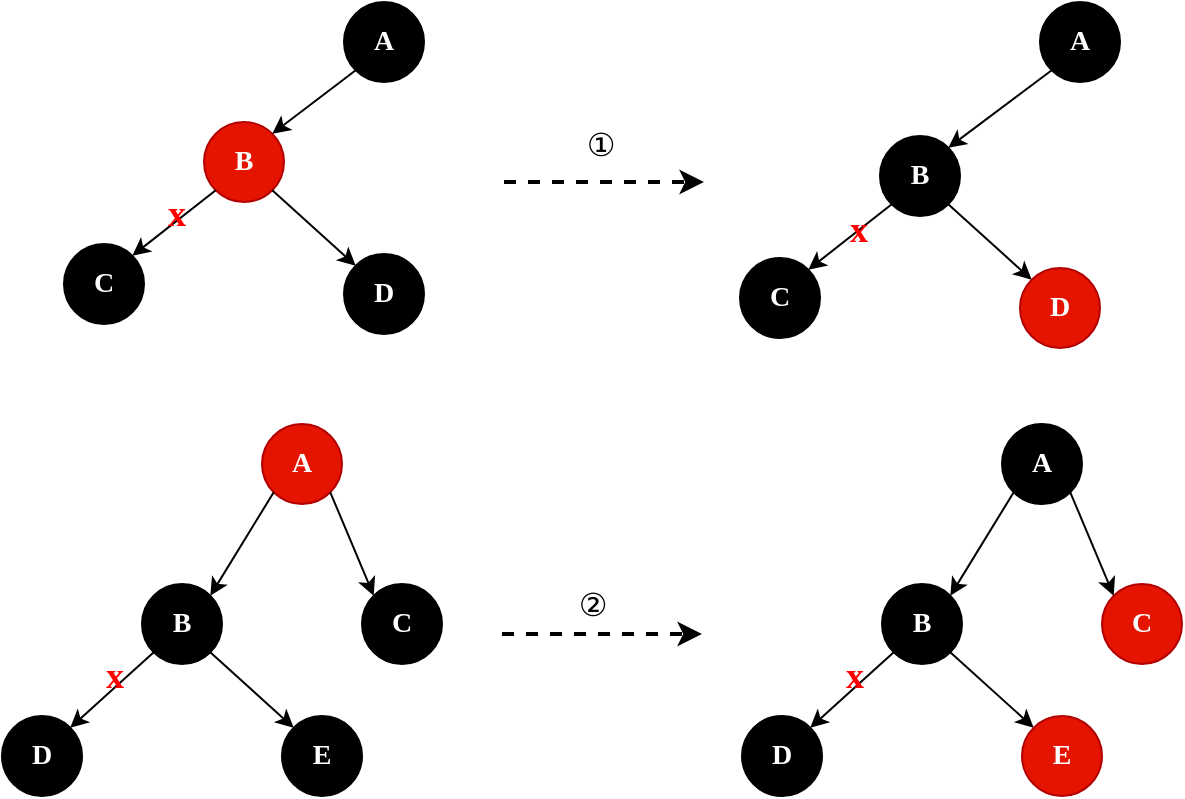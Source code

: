 <mxfile version="21.2.8" type="device">
  <diagram name="Page-1" id="Dp2LCQyxZGAmDatRVv9P">
    <mxGraphModel dx="1931" dy="669" grid="1" gridSize="10" guides="1" tooltips="1" connect="1" arrows="1" fold="1" page="1" pageScale="1" pageWidth="827" pageHeight="1169" math="0" shadow="0">
      <root>
        <mxCell id="0" />
        <mxCell id="1" parent="0" />
        <mxCell id="cPJQanP_NMV2ZF2t2-Fl-1" value="&lt;font size=&quot;1&quot; style=&quot;&quot; color=&quot;#ffffff&quot; face=&quot;Verdana&quot;&gt;&lt;b style=&quot;font-size: 14px;&quot;&gt;B&lt;/b&gt;&lt;/font&gt;" style="ellipse;whiteSpace=wrap;html=1;aspect=fixed;fillColor=#e51400;fontColor=#ffffff;strokeColor=#B20000;" parent="1" vertex="1">
          <mxGeometry x="50" y="200" width="40" height="40" as="geometry" />
        </mxCell>
        <mxCell id="cPJQanP_NMV2ZF2t2-Fl-2" value="&lt;font size=&quot;1&quot; style=&quot;&quot; color=&quot;#ffffff&quot; face=&quot;Verdana&quot;&gt;&lt;b style=&quot;font-size: 14px;&quot;&gt;C&lt;/b&gt;&lt;/font&gt;" style="ellipse;whiteSpace=wrap;html=1;aspect=fixed;fillColor=#000000;" parent="1" vertex="1">
          <mxGeometry x="-20" y="261" width="40" height="40" as="geometry" />
        </mxCell>
        <mxCell id="cPJQanP_NMV2ZF2t2-Fl-3" value="" style="endArrow=classic;html=1;rounded=0;exitX=0;exitY=1;exitDx=0;exitDy=0;entryX=1;entryY=0;entryDx=0;entryDy=0;" parent="1" source="cPJQanP_NMV2ZF2t2-Fl-1" target="cPJQanP_NMV2ZF2t2-Fl-2" edge="1">
          <mxGeometry width="50" height="50" relative="1" as="geometry">
            <mxPoint x="319" y="330" as="sourcePoint" />
            <mxPoint x="13.142" y="265.858" as="targetPoint" />
          </mxGeometry>
        </mxCell>
        <mxCell id="cPJQanP_NMV2ZF2t2-Fl-5" value="" style="endArrow=classic;html=1;rounded=0;exitX=1;exitY=1;exitDx=0;exitDy=0;entryX=0;entryY=0;entryDx=0;entryDy=0;" parent="1" source="cPJQanP_NMV2ZF2t2-Fl-1" target="cPJQanP_NMV2ZF2t2-Fl-6" edge="1">
          <mxGeometry width="50" height="50" relative="1" as="geometry">
            <mxPoint x="319" y="330" as="sourcePoint" />
            <mxPoint x="171.617" y="272.122" as="targetPoint" />
          </mxGeometry>
        </mxCell>
        <mxCell id="cPJQanP_NMV2ZF2t2-Fl-6" value="&lt;font size=&quot;1&quot; style=&quot;&quot; color=&quot;#ffffff&quot; face=&quot;Verdana&quot;&gt;&lt;b style=&quot;font-size: 14px;&quot;&gt;D&lt;/b&gt;&lt;/font&gt;" style="ellipse;whiteSpace=wrap;html=1;aspect=fixed;fillColor=#000000;" parent="1" vertex="1">
          <mxGeometry x="120" y="266" width="40" height="40" as="geometry" />
        </mxCell>
        <mxCell id="K3IvD1-hRMfwmRw_c2fl-26" value="&lt;font size=&quot;1&quot; style=&quot;&quot; color=&quot;#ffffff&quot; face=&quot;Verdana&quot;&gt;&lt;b style=&quot;font-size: 14px;&quot;&gt;A&lt;/b&gt;&lt;/font&gt;" style="ellipse;whiteSpace=wrap;html=1;aspect=fixed;fillColor=#000000;" vertex="1" parent="1">
          <mxGeometry x="120" y="140" width="40" height="40" as="geometry" />
        </mxCell>
        <mxCell id="K3IvD1-hRMfwmRw_c2fl-27" value="" style="endArrow=classic;html=1;rounded=0;exitX=0;exitY=1;exitDx=0;exitDy=0;entryX=1;entryY=0;entryDx=0;entryDy=0;" edge="1" parent="1" source="K3IvD1-hRMfwmRw_c2fl-26" target="cPJQanP_NMV2ZF2t2-Fl-1">
          <mxGeometry width="50" height="50" relative="1" as="geometry">
            <mxPoint x="230" y="330" as="sourcePoint" />
            <mxPoint x="280" y="280" as="targetPoint" />
          </mxGeometry>
        </mxCell>
        <mxCell id="K3IvD1-hRMfwmRw_c2fl-28" value="&lt;font size=&quot;1&quot; style=&quot;&quot; color=&quot;#ffffff&quot; face=&quot;Verdana&quot;&gt;&lt;b style=&quot;font-size: 14px;&quot;&gt;B&lt;/b&gt;&lt;/font&gt;" style="ellipse;whiteSpace=wrap;html=1;aspect=fixed;fillColor=#000000;fontColor=#ffffff;strokeColor=#000000;" vertex="1" parent="1">
          <mxGeometry x="388" y="207" width="40" height="40" as="geometry" />
        </mxCell>
        <mxCell id="K3IvD1-hRMfwmRw_c2fl-29" value="&lt;font size=&quot;1&quot; style=&quot;&quot; color=&quot;#ffffff&quot; face=&quot;Verdana&quot;&gt;&lt;b style=&quot;font-size: 14px;&quot;&gt;C&lt;/b&gt;&lt;/font&gt;" style="ellipse;whiteSpace=wrap;html=1;aspect=fixed;fillColor=#000000;" vertex="1" parent="1">
          <mxGeometry x="318" y="268" width="40" height="40" as="geometry" />
        </mxCell>
        <mxCell id="K3IvD1-hRMfwmRw_c2fl-30" value="" style="endArrow=classic;html=1;rounded=0;exitX=0;exitY=1;exitDx=0;exitDy=0;entryX=1;entryY=0;entryDx=0;entryDy=0;" edge="1" parent="1" source="K3IvD1-hRMfwmRw_c2fl-28" target="K3IvD1-hRMfwmRw_c2fl-29">
          <mxGeometry width="50" height="50" relative="1" as="geometry">
            <mxPoint x="657" y="337" as="sourcePoint" />
            <mxPoint x="351.142" y="272.858" as="targetPoint" />
          </mxGeometry>
        </mxCell>
        <mxCell id="K3IvD1-hRMfwmRw_c2fl-31" value="" style="endArrow=classic;html=1;rounded=0;exitX=1;exitY=1;exitDx=0;exitDy=0;entryX=0;entryY=0;entryDx=0;entryDy=0;" edge="1" parent="1" source="K3IvD1-hRMfwmRw_c2fl-28" target="K3IvD1-hRMfwmRw_c2fl-32">
          <mxGeometry width="50" height="50" relative="1" as="geometry">
            <mxPoint x="657" y="337" as="sourcePoint" />
            <mxPoint x="509.617" y="279.122" as="targetPoint" />
          </mxGeometry>
        </mxCell>
        <mxCell id="K3IvD1-hRMfwmRw_c2fl-32" value="&lt;font size=&quot;1&quot; style=&quot;&quot; color=&quot;#ffffff&quot; face=&quot;Verdana&quot;&gt;&lt;b style=&quot;font-size: 14px;&quot;&gt;D&lt;/b&gt;&lt;/font&gt;" style="ellipse;whiteSpace=wrap;html=1;aspect=fixed;fillColor=#e51400;fontColor=#ffffff;strokeColor=#B20000;" vertex="1" parent="1">
          <mxGeometry x="458" y="273" width="40" height="40" as="geometry" />
        </mxCell>
        <mxCell id="K3IvD1-hRMfwmRw_c2fl-33" value="&lt;font size=&quot;1&quot; style=&quot;&quot; color=&quot;#ffffff&quot; face=&quot;Verdana&quot;&gt;&lt;b style=&quot;font-size: 14px;&quot;&gt;A&lt;/b&gt;&lt;/font&gt;" style="ellipse;whiteSpace=wrap;html=1;aspect=fixed;fillColor=#000000;" vertex="1" parent="1">
          <mxGeometry x="468" y="140" width="40" height="40" as="geometry" />
        </mxCell>
        <mxCell id="K3IvD1-hRMfwmRw_c2fl-34" value="" style="endArrow=classic;html=1;rounded=0;exitX=0;exitY=1;exitDx=0;exitDy=0;entryX=1;entryY=0;entryDx=0;entryDy=0;" edge="1" parent="1" source="K3IvD1-hRMfwmRw_c2fl-33" target="K3IvD1-hRMfwmRw_c2fl-28">
          <mxGeometry width="50" height="50" relative="1" as="geometry">
            <mxPoint x="568" y="337" as="sourcePoint" />
            <mxPoint x="618" y="287" as="targetPoint" />
          </mxGeometry>
        </mxCell>
        <mxCell id="K3IvD1-hRMfwmRw_c2fl-35" value="" style="endArrow=classic;html=1;rounded=0;dashed=1;strokeWidth=2;" edge="1" parent="1">
          <mxGeometry width="50" height="50" relative="1" as="geometry">
            <mxPoint x="200" y="230" as="sourcePoint" />
            <mxPoint x="300" y="230" as="targetPoint" />
          </mxGeometry>
        </mxCell>
        <mxCell id="K3IvD1-hRMfwmRw_c2fl-36" value="&lt;font face=&quot;Verdana&quot; size=&quot;1&quot; color=&quot;#ff0000&quot; style=&quot;&quot;&gt;&lt;b style=&quot;font-size: 18px;&quot;&gt;x&lt;/b&gt;&lt;/font&gt;" style="text;html=1;align=center;verticalAlign=middle;resizable=0;points=[];autosize=1;strokeColor=none;fillColor=none;" vertex="1" parent="1">
          <mxGeometry x="16" y="226" width="40" height="40" as="geometry" />
        </mxCell>
        <mxCell id="K3IvD1-hRMfwmRw_c2fl-38" value="&lt;font face=&quot;Verdana&quot; size=&quot;1&quot; color=&quot;#ff0000&quot; style=&quot;&quot;&gt;&lt;b style=&quot;font-size: 18px;&quot;&gt;x&lt;/b&gt;&lt;/font&gt;" style="text;html=1;align=center;verticalAlign=middle;resizable=0;points=[];autosize=1;strokeColor=none;fillColor=none;" vertex="1" parent="1">
          <mxGeometry x="357" y="234" width="40" height="40" as="geometry" />
        </mxCell>
        <mxCell id="K3IvD1-hRMfwmRw_c2fl-39" value="&lt;font size=&quot;1&quot; style=&quot;&quot; color=&quot;#ffffff&quot; face=&quot;Verdana&quot;&gt;&lt;b style=&quot;font-size: 14px;&quot;&gt;B&lt;/b&gt;&lt;/font&gt;" style="ellipse;whiteSpace=wrap;html=1;aspect=fixed;fillColor=#000000;fontColor=#ffffff;strokeColor=#000000;" vertex="1" parent="1">
          <mxGeometry x="19" y="431" width="40" height="40" as="geometry" />
        </mxCell>
        <mxCell id="K3IvD1-hRMfwmRw_c2fl-40" value="&lt;font size=&quot;1&quot; style=&quot;&quot; color=&quot;#ffffff&quot; face=&quot;Verdana&quot;&gt;&lt;b style=&quot;font-size: 14px;&quot;&gt;D&lt;/b&gt;&lt;/font&gt;" style="ellipse;whiteSpace=wrap;html=1;aspect=fixed;fillColor=#000000;" vertex="1" parent="1">
          <mxGeometry x="-51" y="497" width="40" height="40" as="geometry" />
        </mxCell>
        <mxCell id="K3IvD1-hRMfwmRw_c2fl-41" value="" style="endArrow=classic;html=1;rounded=0;exitX=0;exitY=1;exitDx=0;exitDy=0;entryX=1;entryY=0;entryDx=0;entryDy=0;" edge="1" parent="1" source="K3IvD1-hRMfwmRw_c2fl-39" target="K3IvD1-hRMfwmRw_c2fl-40">
          <mxGeometry width="50" height="50" relative="1" as="geometry">
            <mxPoint x="288" y="561" as="sourcePoint" />
            <mxPoint x="-17.858" y="496.858" as="targetPoint" />
          </mxGeometry>
        </mxCell>
        <mxCell id="K3IvD1-hRMfwmRw_c2fl-42" value="" style="endArrow=classic;html=1;rounded=0;exitX=1;exitY=1;exitDx=0;exitDy=0;entryX=0;entryY=0;entryDx=0;entryDy=0;" edge="1" parent="1" source="K3IvD1-hRMfwmRw_c2fl-39" target="K3IvD1-hRMfwmRw_c2fl-43">
          <mxGeometry width="50" height="50" relative="1" as="geometry">
            <mxPoint x="288" y="561" as="sourcePoint" />
            <mxPoint x="140.617" y="503.122" as="targetPoint" />
          </mxGeometry>
        </mxCell>
        <mxCell id="K3IvD1-hRMfwmRw_c2fl-43" value="&lt;font size=&quot;1&quot; style=&quot;&quot; color=&quot;#ffffff&quot; face=&quot;Verdana&quot;&gt;&lt;b style=&quot;font-size: 14px;&quot;&gt;E&lt;/b&gt;&lt;/font&gt;" style="ellipse;whiteSpace=wrap;html=1;aspect=fixed;fillColor=#000000;" vertex="1" parent="1">
          <mxGeometry x="89" y="497" width="40" height="40" as="geometry" />
        </mxCell>
        <mxCell id="K3IvD1-hRMfwmRw_c2fl-44" value="&lt;font size=&quot;1&quot; style=&quot;&quot; color=&quot;#ffffff&quot; face=&quot;Verdana&quot;&gt;&lt;b style=&quot;font-size: 14px;&quot;&gt;A&lt;/b&gt;&lt;/font&gt;" style="ellipse;whiteSpace=wrap;html=1;aspect=fixed;fillColor=#e51400;fontColor=#ffffff;strokeColor=#B20000;" vertex="1" parent="1">
          <mxGeometry x="79" y="351" width="40" height="40" as="geometry" />
        </mxCell>
        <mxCell id="K3IvD1-hRMfwmRw_c2fl-45" value="" style="endArrow=classic;html=1;rounded=0;exitX=0;exitY=1;exitDx=0;exitDy=0;entryX=1;entryY=0;entryDx=0;entryDy=0;" edge="1" parent="1" source="K3IvD1-hRMfwmRw_c2fl-44" target="K3IvD1-hRMfwmRw_c2fl-39">
          <mxGeometry width="50" height="50" relative="1" as="geometry">
            <mxPoint x="199" y="561" as="sourcePoint" />
            <mxPoint x="249" y="511" as="targetPoint" />
          </mxGeometry>
        </mxCell>
        <mxCell id="K3IvD1-hRMfwmRw_c2fl-46" value="&lt;font face=&quot;Verdana&quot; size=&quot;1&quot; color=&quot;#ff0000&quot; style=&quot;&quot;&gt;&lt;b style=&quot;font-size: 18px;&quot;&gt;x&lt;/b&gt;&lt;/font&gt;" style="text;html=1;align=center;verticalAlign=middle;resizable=0;points=[];autosize=1;strokeColor=none;fillColor=none;" vertex="1" parent="1">
          <mxGeometry x="-15" y="457" width="40" height="40" as="geometry" />
        </mxCell>
        <mxCell id="K3IvD1-hRMfwmRw_c2fl-47" value="" style="endArrow=classic;html=1;rounded=0;dashed=1;strokeWidth=2;" edge="1" parent="1">
          <mxGeometry width="50" height="50" relative="1" as="geometry">
            <mxPoint x="199" y="456" as="sourcePoint" />
            <mxPoint x="299" y="456" as="targetPoint" />
          </mxGeometry>
        </mxCell>
        <mxCell id="K3IvD1-hRMfwmRw_c2fl-56" value="&lt;font size=&quot;1&quot; style=&quot;&quot; color=&quot;#ffffff&quot; face=&quot;Verdana&quot;&gt;&lt;b style=&quot;font-size: 14px;&quot;&gt;C&lt;/b&gt;&lt;/font&gt;" style="ellipse;whiteSpace=wrap;html=1;aspect=fixed;fillColor=#000000;fontColor=#ffffff;strokeColor=#000000;" vertex="1" parent="1">
          <mxGeometry x="129" y="431" width="40" height="40" as="geometry" />
        </mxCell>
        <mxCell id="K3IvD1-hRMfwmRw_c2fl-57" value="" style="endArrow=classic;html=1;rounded=0;exitX=1;exitY=1;exitDx=0;exitDy=0;entryX=0;entryY=0;entryDx=0;entryDy=0;" edge="1" parent="1" source="K3IvD1-hRMfwmRw_c2fl-44" target="K3IvD1-hRMfwmRw_c2fl-56">
          <mxGeometry width="50" height="50" relative="1" as="geometry">
            <mxPoint x="199" y="351" as="sourcePoint" />
            <mxPoint x="249" y="301" as="targetPoint" />
          </mxGeometry>
        </mxCell>
        <mxCell id="K3IvD1-hRMfwmRw_c2fl-58" value="&lt;font size=&quot;1&quot; style=&quot;&quot; color=&quot;#ffffff&quot; face=&quot;Verdana&quot;&gt;&lt;b style=&quot;font-size: 14px;&quot;&gt;B&lt;/b&gt;&lt;/font&gt;" style="ellipse;whiteSpace=wrap;html=1;aspect=fixed;fillColor=#000000;fontColor=#ffffff;strokeColor=#000000;" vertex="1" parent="1">
          <mxGeometry x="389" y="431" width="40" height="40" as="geometry" />
        </mxCell>
        <mxCell id="K3IvD1-hRMfwmRw_c2fl-59" value="&lt;font size=&quot;1&quot; style=&quot;&quot; color=&quot;#ffffff&quot; face=&quot;Verdana&quot;&gt;&lt;b style=&quot;font-size: 14px;&quot;&gt;D&lt;/b&gt;&lt;/font&gt;" style="ellipse;whiteSpace=wrap;html=1;aspect=fixed;fillColor=#000000;" vertex="1" parent="1">
          <mxGeometry x="319" y="497" width="40" height="40" as="geometry" />
        </mxCell>
        <mxCell id="K3IvD1-hRMfwmRw_c2fl-60" value="" style="endArrow=classic;html=1;rounded=0;exitX=0;exitY=1;exitDx=0;exitDy=0;entryX=1;entryY=0;entryDx=0;entryDy=0;" edge="1" parent="1" source="K3IvD1-hRMfwmRw_c2fl-58" target="K3IvD1-hRMfwmRw_c2fl-59">
          <mxGeometry width="50" height="50" relative="1" as="geometry">
            <mxPoint x="658" y="561" as="sourcePoint" />
            <mxPoint x="352.142" y="496.858" as="targetPoint" />
          </mxGeometry>
        </mxCell>
        <mxCell id="K3IvD1-hRMfwmRw_c2fl-61" value="" style="endArrow=classic;html=1;rounded=0;exitX=1;exitY=1;exitDx=0;exitDy=0;entryX=0;entryY=0;entryDx=0;entryDy=0;" edge="1" parent="1" source="K3IvD1-hRMfwmRw_c2fl-58" target="K3IvD1-hRMfwmRw_c2fl-62">
          <mxGeometry width="50" height="50" relative="1" as="geometry">
            <mxPoint x="658" y="561" as="sourcePoint" />
            <mxPoint x="510.617" y="503.122" as="targetPoint" />
          </mxGeometry>
        </mxCell>
        <mxCell id="K3IvD1-hRMfwmRw_c2fl-62" value="&lt;font size=&quot;1&quot; style=&quot;&quot; color=&quot;#ffffff&quot; face=&quot;Verdana&quot;&gt;&lt;b style=&quot;font-size: 14px;&quot;&gt;E&lt;/b&gt;&lt;/font&gt;" style="ellipse;whiteSpace=wrap;html=1;aspect=fixed;fillColor=#e51400;fontColor=#ffffff;strokeColor=#B20000;" vertex="1" parent="1">
          <mxGeometry x="459" y="497" width="40" height="40" as="geometry" />
        </mxCell>
        <mxCell id="K3IvD1-hRMfwmRw_c2fl-63" value="&lt;font size=&quot;1&quot; style=&quot;&quot; color=&quot;#ffffff&quot; face=&quot;Verdana&quot;&gt;&lt;b style=&quot;font-size: 14px;&quot;&gt;A&lt;/b&gt;&lt;/font&gt;" style="ellipse;whiteSpace=wrap;html=1;aspect=fixed;fillColor=#000000;fontColor=#ffffff;strokeColor=#000000;" vertex="1" parent="1">
          <mxGeometry x="449" y="351" width="40" height="40" as="geometry" />
        </mxCell>
        <mxCell id="K3IvD1-hRMfwmRw_c2fl-64" value="" style="endArrow=classic;html=1;rounded=0;exitX=0;exitY=1;exitDx=0;exitDy=0;entryX=1;entryY=0;entryDx=0;entryDy=0;" edge="1" parent="1" source="K3IvD1-hRMfwmRw_c2fl-63" target="K3IvD1-hRMfwmRw_c2fl-58">
          <mxGeometry width="50" height="50" relative="1" as="geometry">
            <mxPoint x="569" y="561" as="sourcePoint" />
            <mxPoint x="619" y="511" as="targetPoint" />
          </mxGeometry>
        </mxCell>
        <mxCell id="K3IvD1-hRMfwmRw_c2fl-65" value="&lt;font face=&quot;Verdana&quot; size=&quot;1&quot; color=&quot;#ff0000&quot; style=&quot;&quot;&gt;&lt;b style=&quot;font-size: 18px;&quot;&gt;x&lt;/b&gt;&lt;/font&gt;" style="text;html=1;align=center;verticalAlign=middle;resizable=0;points=[];autosize=1;strokeColor=none;fillColor=none;" vertex="1" parent="1">
          <mxGeometry x="355" y="457" width="40" height="40" as="geometry" />
        </mxCell>
        <mxCell id="K3IvD1-hRMfwmRw_c2fl-66" value="&lt;font size=&quot;1&quot; style=&quot;&quot; color=&quot;#ffffff&quot; face=&quot;Verdana&quot;&gt;&lt;b style=&quot;font-size: 14px;&quot;&gt;C&lt;/b&gt;&lt;/font&gt;" style="ellipse;whiteSpace=wrap;html=1;aspect=fixed;fillColor=#e51400;fontColor=#ffffff;strokeColor=#B20000;" vertex="1" parent="1">
          <mxGeometry x="499" y="431" width="40" height="40" as="geometry" />
        </mxCell>
        <mxCell id="K3IvD1-hRMfwmRw_c2fl-67" value="" style="endArrow=classic;html=1;rounded=0;exitX=1;exitY=1;exitDx=0;exitDy=0;entryX=0;entryY=0;entryDx=0;entryDy=0;" edge="1" parent="1" source="K3IvD1-hRMfwmRw_c2fl-63" target="K3IvD1-hRMfwmRw_c2fl-66">
          <mxGeometry width="50" height="50" relative="1" as="geometry">
            <mxPoint x="569" y="351" as="sourcePoint" />
            <mxPoint x="619" y="301" as="targetPoint" />
          </mxGeometry>
        </mxCell>
        <mxCell id="K3IvD1-hRMfwmRw_c2fl-68" value="&lt;font style=&quot;font-size: 16px;&quot;&gt;①&lt;/font&gt;" style="text;html=1;align=center;verticalAlign=middle;resizable=0;points=[];autosize=1;strokeColor=none;fillColor=none;" vertex="1" parent="1">
          <mxGeometry x="228" y="196" width="40" height="30" as="geometry" />
        </mxCell>
        <mxCell id="K3IvD1-hRMfwmRw_c2fl-79" value="&lt;font style=&quot;font-size: 16px;&quot;&gt;②&lt;/font&gt;" style="text;html=1;align=center;verticalAlign=middle;resizable=0;points=[];autosize=1;strokeColor=none;fillColor=none;" vertex="1" parent="1">
          <mxGeometry x="224" y="426" width="40" height="30" as="geometry" />
        </mxCell>
      </root>
    </mxGraphModel>
  </diagram>
</mxfile>
